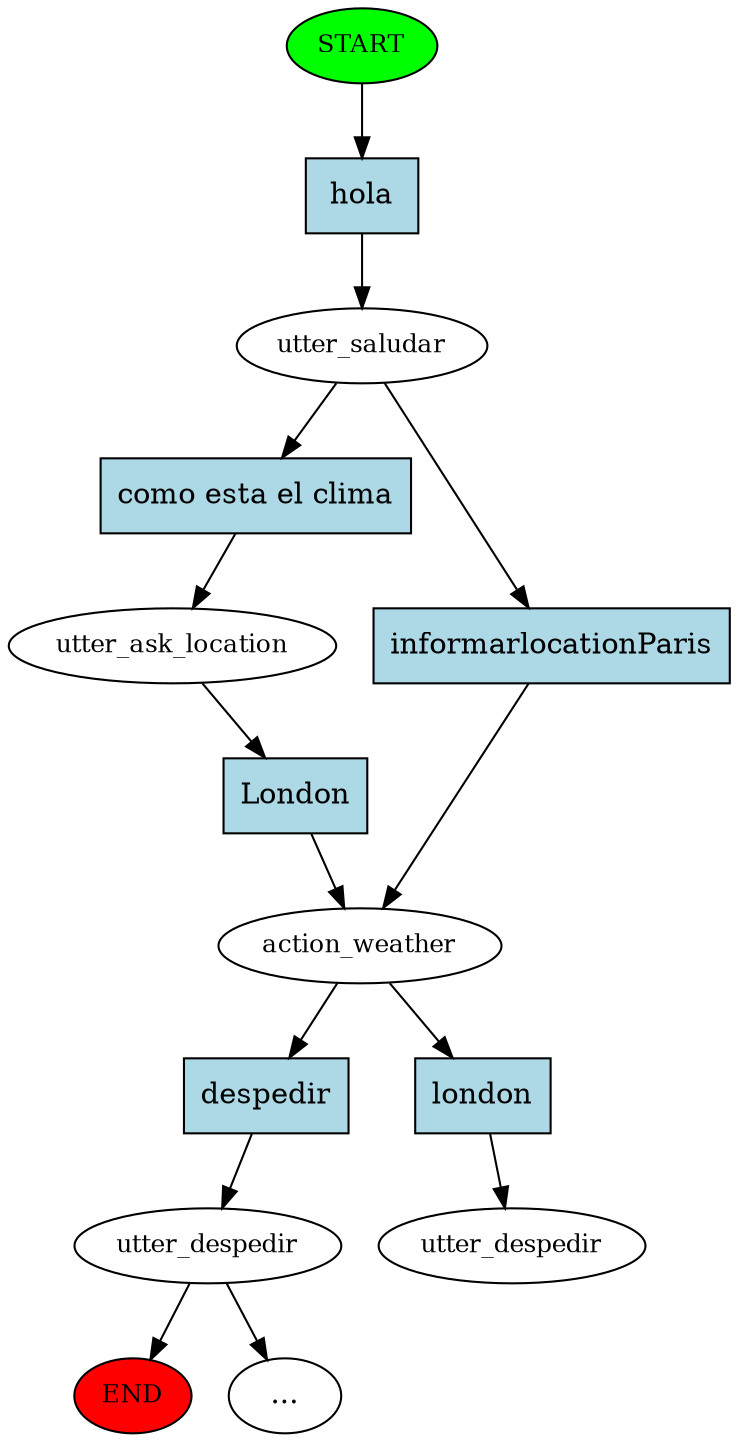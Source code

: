 digraph  {
0 [class="start active", fillcolor=green, fontsize=12, label=START, style=filled];
"-1" [class=end, fillcolor=red, fontsize=12, label=END, style=filled];
1 [class=active, fontsize=12, label=utter_saludar];
2 [class=active, fontsize=12, label=utter_ask_location];
3 [class=active, fontsize=12, label=action_weather];
4 [class="", fontsize=12, label=utter_despedir];
"-3" [class=ellipsis, label="..."];
11 [class="dashed active", fontsize=12, label=utter_despedir];
12 [class="intent active", fillcolor=lightblue, label=hola, shape=rect, style=filled];
13 [class="intent active", fillcolor=lightblue, label="como esta el clima", shape=rect, style=filled];
14 [class=intent, fillcolor=lightblue, label=informarlocationParis, shape=rect, style=filled];
15 [class="intent active", fillcolor=lightblue, label=London, shape=rect, style=filled];
16 [class=intent, fillcolor=lightblue, label=despedir, shape=rect, style=filled];
17 [class="intent active", fillcolor=lightblue, label=london, shape=rect, style=filled];
0 -> 12  [class=active, key=0];
1 -> 13  [class=active, key=0];
1 -> 14  [class="", key=0];
2 -> 15  [class=active, key=0];
3 -> 16  [class="", key=0];
3 -> 17  [class=active, key=0];
4 -> "-1"  [class="", key=NONE, label=""];
4 -> "-3"  [class="", key=NONE, label=""];
12 -> 1  [class=active, key=0];
13 -> 2  [class=active, key=0];
14 -> 3  [class="", key=0];
15 -> 3  [class=active, key=0];
16 -> 4  [class="", key=0];
17 -> 11  [class=active, key=0];
}
